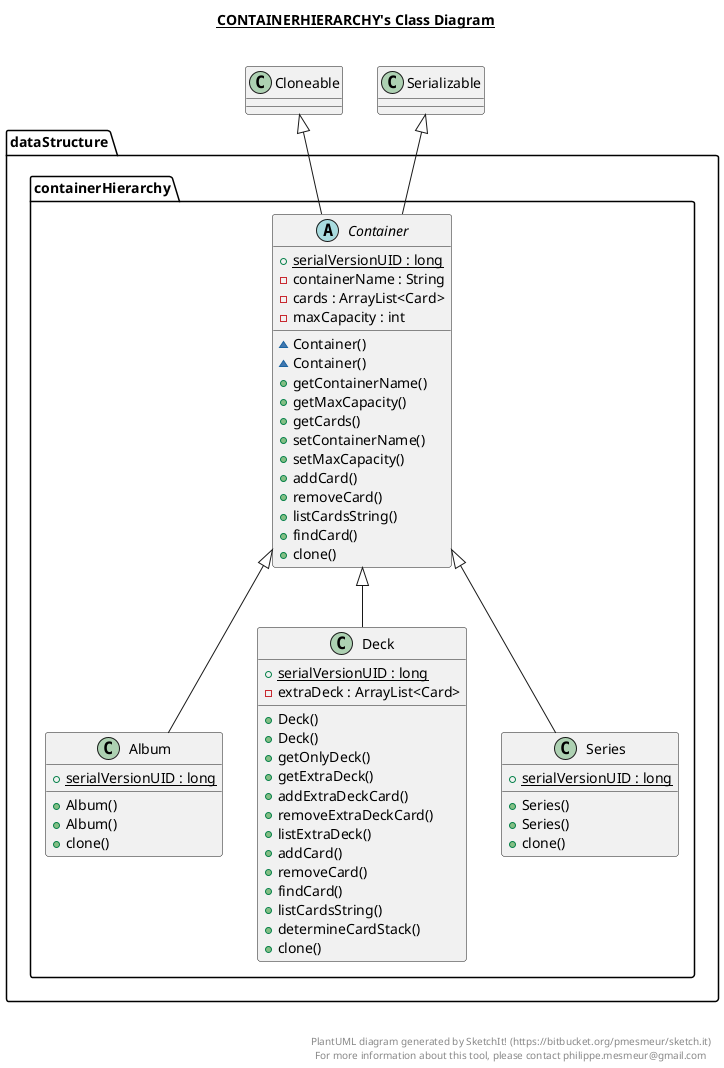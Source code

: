 @startuml

title __CONTAINERHIERARCHY's Class Diagram__\n

  package dataStructure {
    package dataStructure.containerHierarchy {
      class Album {
          {static} + serialVersionUID : long
          + Album()
          + Album()
          + clone()
      }
    }
  }
  

  package dataStructure {
    package dataStructure.containerHierarchy {
      abstract class Container {
          {static} + serialVersionUID : long
          - containerName : String
          - cards : ArrayList<Card>
          - maxCapacity : int
          ~ Container()
          ~ Container()
          + getContainerName()
          + getMaxCapacity()
          + getCards()
          + setContainerName()
          + setMaxCapacity()
          + addCard()
          + removeCard()
          + listCardsString()
          + findCard()
          + clone()
      }
    }
  }
  

  package dataStructure {
    package dataStructure.containerHierarchy {
      class Deck {
          {static} + serialVersionUID : long
          - extraDeck : ArrayList<Card>
          + Deck()
          + Deck()
          + getOnlyDeck()
          + getExtraDeck()
          + addExtraDeckCard()
          + removeExtraDeckCard()
          + listExtraDeck()
          + addCard()
          + removeCard()
          + findCard()
          + listCardsString()
          + determineCardStack()
          + clone()
      }
    }
  }
  

  package dataStructure {
    package dataStructure.containerHierarchy {
      class Series {
          {static} + serialVersionUID : long
          + Series()
          + Series()
          + clone()
      }
    }
  }
  

  Album -up-|> Container
  Container -up-|> Serializable
  Container -up-|> Cloneable
  Deck -up-|> Container
  Series -up-|> Container


right footer


PlantUML diagram generated by SketchIt! (https://bitbucket.org/pmesmeur/sketch.it)
For more information about this tool, please contact philippe.mesmeur@gmail.com
endfooter

@enduml
